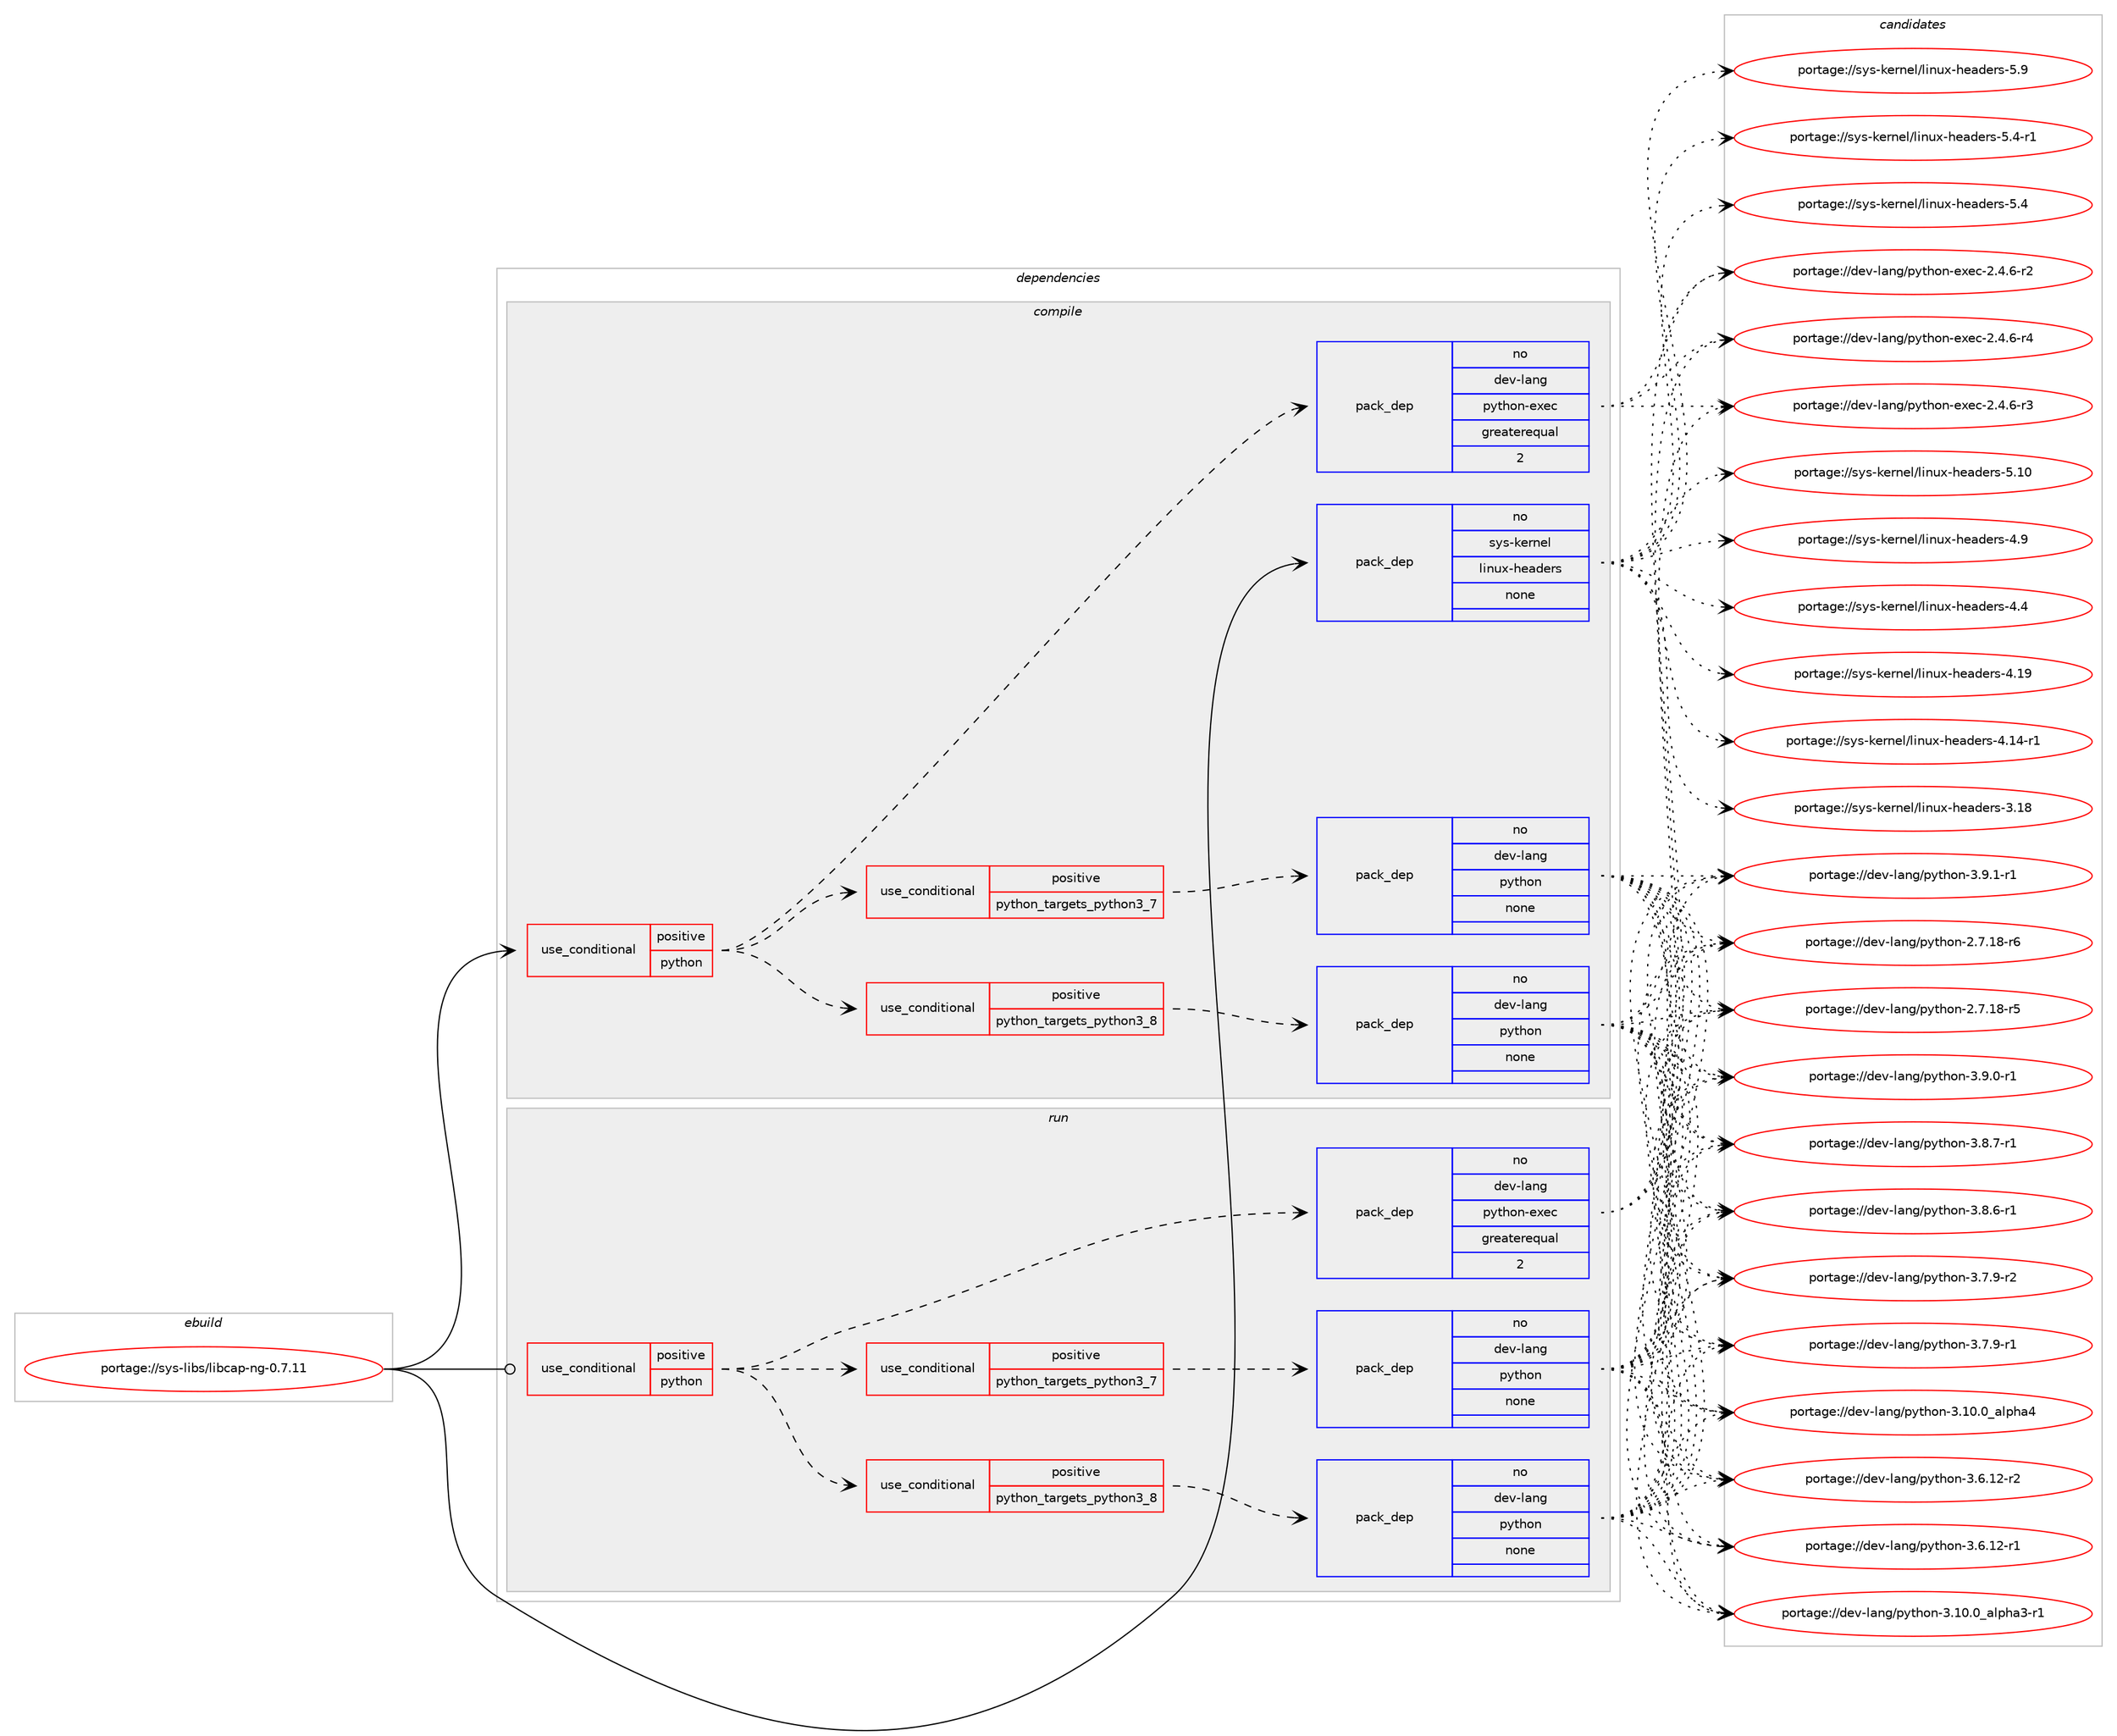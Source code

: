 digraph prolog {

# *************
# Graph options
# *************

newrank=true;
concentrate=true;
compound=true;
graph [rankdir=LR,fontname=Helvetica,fontsize=10,ranksep=1.5];#, ranksep=2.5, nodesep=0.2];
edge  [arrowhead=vee];
node  [fontname=Helvetica,fontsize=10];

# **********
# The ebuild
# **********

subgraph cluster_leftcol {
color=gray;
rank=same;
label=<<i>ebuild</i>>;
id [label="portage://sys-libs/libcap-ng-0.7.11", color=red, width=4, href="../sys-libs/libcap-ng-0.7.11.svg"];
}

# ****************
# The dependencies
# ****************

subgraph cluster_midcol {
color=gray;
label=<<i>dependencies</i>>;
subgraph cluster_compile {
fillcolor="#eeeeee";
style=filled;
label=<<i>compile</i>>;
subgraph cond1500 {
dependency6116 [label=<<TABLE BORDER="0" CELLBORDER="1" CELLSPACING="0" CELLPADDING="4"><TR><TD ROWSPAN="3" CELLPADDING="10">use_conditional</TD></TR><TR><TD>positive</TD></TR><TR><TD>python</TD></TR></TABLE>>, shape=none, color=red];
subgraph cond1501 {
dependency6117 [label=<<TABLE BORDER="0" CELLBORDER="1" CELLSPACING="0" CELLPADDING="4"><TR><TD ROWSPAN="3" CELLPADDING="10">use_conditional</TD></TR><TR><TD>positive</TD></TR><TR><TD>python_targets_python3_7</TD></TR></TABLE>>, shape=none, color=red];
subgraph pack4529 {
dependency6118 [label=<<TABLE BORDER="0" CELLBORDER="1" CELLSPACING="0" CELLPADDING="4" WIDTH="220"><TR><TD ROWSPAN="6" CELLPADDING="30">pack_dep</TD></TR><TR><TD WIDTH="110">no</TD></TR><TR><TD>dev-lang</TD></TR><TR><TD>python</TD></TR><TR><TD>none</TD></TR><TR><TD></TD></TR></TABLE>>, shape=none, color=blue];
}
dependency6117:e -> dependency6118:w [weight=20,style="dashed",arrowhead="vee"];
}
dependency6116:e -> dependency6117:w [weight=20,style="dashed",arrowhead="vee"];
subgraph cond1502 {
dependency6119 [label=<<TABLE BORDER="0" CELLBORDER="1" CELLSPACING="0" CELLPADDING="4"><TR><TD ROWSPAN="3" CELLPADDING="10">use_conditional</TD></TR><TR><TD>positive</TD></TR><TR><TD>python_targets_python3_8</TD></TR></TABLE>>, shape=none, color=red];
subgraph pack4530 {
dependency6120 [label=<<TABLE BORDER="0" CELLBORDER="1" CELLSPACING="0" CELLPADDING="4" WIDTH="220"><TR><TD ROWSPAN="6" CELLPADDING="30">pack_dep</TD></TR><TR><TD WIDTH="110">no</TD></TR><TR><TD>dev-lang</TD></TR><TR><TD>python</TD></TR><TR><TD>none</TD></TR><TR><TD></TD></TR></TABLE>>, shape=none, color=blue];
}
dependency6119:e -> dependency6120:w [weight=20,style="dashed",arrowhead="vee"];
}
dependency6116:e -> dependency6119:w [weight=20,style="dashed",arrowhead="vee"];
subgraph pack4531 {
dependency6121 [label=<<TABLE BORDER="0" CELLBORDER="1" CELLSPACING="0" CELLPADDING="4" WIDTH="220"><TR><TD ROWSPAN="6" CELLPADDING="30">pack_dep</TD></TR><TR><TD WIDTH="110">no</TD></TR><TR><TD>dev-lang</TD></TR><TR><TD>python-exec</TD></TR><TR><TD>greaterequal</TD></TR><TR><TD>2</TD></TR></TABLE>>, shape=none, color=blue];
}
dependency6116:e -> dependency6121:w [weight=20,style="dashed",arrowhead="vee"];
}
id:e -> dependency6116:w [weight=20,style="solid",arrowhead="vee"];
subgraph pack4532 {
dependency6122 [label=<<TABLE BORDER="0" CELLBORDER="1" CELLSPACING="0" CELLPADDING="4" WIDTH="220"><TR><TD ROWSPAN="6" CELLPADDING="30">pack_dep</TD></TR><TR><TD WIDTH="110">no</TD></TR><TR><TD>sys-kernel</TD></TR><TR><TD>linux-headers</TD></TR><TR><TD>none</TD></TR><TR><TD></TD></TR></TABLE>>, shape=none, color=blue];
}
id:e -> dependency6122:w [weight=20,style="solid",arrowhead="vee"];
}
subgraph cluster_compileandrun {
fillcolor="#eeeeee";
style=filled;
label=<<i>compile and run</i>>;
}
subgraph cluster_run {
fillcolor="#eeeeee";
style=filled;
label=<<i>run</i>>;
subgraph cond1503 {
dependency6123 [label=<<TABLE BORDER="0" CELLBORDER="1" CELLSPACING="0" CELLPADDING="4"><TR><TD ROWSPAN="3" CELLPADDING="10">use_conditional</TD></TR><TR><TD>positive</TD></TR><TR><TD>python</TD></TR></TABLE>>, shape=none, color=red];
subgraph cond1504 {
dependency6124 [label=<<TABLE BORDER="0" CELLBORDER="1" CELLSPACING="0" CELLPADDING="4"><TR><TD ROWSPAN="3" CELLPADDING="10">use_conditional</TD></TR><TR><TD>positive</TD></TR><TR><TD>python_targets_python3_7</TD></TR></TABLE>>, shape=none, color=red];
subgraph pack4533 {
dependency6125 [label=<<TABLE BORDER="0" CELLBORDER="1" CELLSPACING="0" CELLPADDING="4" WIDTH="220"><TR><TD ROWSPAN="6" CELLPADDING="30">pack_dep</TD></TR><TR><TD WIDTH="110">no</TD></TR><TR><TD>dev-lang</TD></TR><TR><TD>python</TD></TR><TR><TD>none</TD></TR><TR><TD></TD></TR></TABLE>>, shape=none, color=blue];
}
dependency6124:e -> dependency6125:w [weight=20,style="dashed",arrowhead="vee"];
}
dependency6123:e -> dependency6124:w [weight=20,style="dashed",arrowhead="vee"];
subgraph cond1505 {
dependency6126 [label=<<TABLE BORDER="0" CELLBORDER="1" CELLSPACING="0" CELLPADDING="4"><TR><TD ROWSPAN="3" CELLPADDING="10">use_conditional</TD></TR><TR><TD>positive</TD></TR><TR><TD>python_targets_python3_8</TD></TR></TABLE>>, shape=none, color=red];
subgraph pack4534 {
dependency6127 [label=<<TABLE BORDER="0" CELLBORDER="1" CELLSPACING="0" CELLPADDING="4" WIDTH="220"><TR><TD ROWSPAN="6" CELLPADDING="30">pack_dep</TD></TR><TR><TD WIDTH="110">no</TD></TR><TR><TD>dev-lang</TD></TR><TR><TD>python</TD></TR><TR><TD>none</TD></TR><TR><TD></TD></TR></TABLE>>, shape=none, color=blue];
}
dependency6126:e -> dependency6127:w [weight=20,style="dashed",arrowhead="vee"];
}
dependency6123:e -> dependency6126:w [weight=20,style="dashed",arrowhead="vee"];
subgraph pack4535 {
dependency6128 [label=<<TABLE BORDER="0" CELLBORDER="1" CELLSPACING="0" CELLPADDING="4" WIDTH="220"><TR><TD ROWSPAN="6" CELLPADDING="30">pack_dep</TD></TR><TR><TD WIDTH="110">no</TD></TR><TR><TD>dev-lang</TD></TR><TR><TD>python-exec</TD></TR><TR><TD>greaterequal</TD></TR><TR><TD>2</TD></TR></TABLE>>, shape=none, color=blue];
}
dependency6123:e -> dependency6128:w [weight=20,style="dashed",arrowhead="vee"];
}
id:e -> dependency6123:w [weight=20,style="solid",arrowhead="odot"];
}
}

# **************
# The candidates
# **************

subgraph cluster_choices {
rank=same;
color=gray;
label=<<i>candidates</i>>;

subgraph choice4529 {
color=black;
nodesep=1;
choice1001011184510897110103471121211161041111104551465746494511449 [label="portage://dev-lang/python-3.9.1-r1", color=red, width=4,href="../dev-lang/python-3.9.1-r1.svg"];
choice1001011184510897110103471121211161041111104551465746484511449 [label="portage://dev-lang/python-3.9.0-r1", color=red, width=4,href="../dev-lang/python-3.9.0-r1.svg"];
choice1001011184510897110103471121211161041111104551465646554511449 [label="portage://dev-lang/python-3.8.7-r1", color=red, width=4,href="../dev-lang/python-3.8.7-r1.svg"];
choice1001011184510897110103471121211161041111104551465646544511449 [label="portage://dev-lang/python-3.8.6-r1", color=red, width=4,href="../dev-lang/python-3.8.6-r1.svg"];
choice1001011184510897110103471121211161041111104551465546574511450 [label="portage://dev-lang/python-3.7.9-r2", color=red, width=4,href="../dev-lang/python-3.7.9-r2.svg"];
choice1001011184510897110103471121211161041111104551465546574511449 [label="portage://dev-lang/python-3.7.9-r1", color=red, width=4,href="../dev-lang/python-3.7.9-r1.svg"];
choice100101118451089711010347112121116104111110455146544649504511450 [label="portage://dev-lang/python-3.6.12-r2", color=red, width=4,href="../dev-lang/python-3.6.12-r2.svg"];
choice100101118451089711010347112121116104111110455146544649504511449 [label="portage://dev-lang/python-3.6.12-r1", color=red, width=4,href="../dev-lang/python-3.6.12-r1.svg"];
choice1001011184510897110103471121211161041111104551464948464895971081121049752 [label="portage://dev-lang/python-3.10.0_alpha4", color=red, width=4,href="../dev-lang/python-3.10.0_alpha4.svg"];
choice10010111845108971101034711212111610411111045514649484648959710811210497514511449 [label="portage://dev-lang/python-3.10.0_alpha3-r1", color=red, width=4,href="../dev-lang/python-3.10.0_alpha3-r1.svg"];
choice100101118451089711010347112121116104111110455046554649564511454 [label="portage://dev-lang/python-2.7.18-r6", color=red, width=4,href="../dev-lang/python-2.7.18-r6.svg"];
choice100101118451089711010347112121116104111110455046554649564511453 [label="portage://dev-lang/python-2.7.18-r5", color=red, width=4,href="../dev-lang/python-2.7.18-r5.svg"];
dependency6118:e -> choice1001011184510897110103471121211161041111104551465746494511449:w [style=dotted,weight="100"];
dependency6118:e -> choice1001011184510897110103471121211161041111104551465746484511449:w [style=dotted,weight="100"];
dependency6118:e -> choice1001011184510897110103471121211161041111104551465646554511449:w [style=dotted,weight="100"];
dependency6118:e -> choice1001011184510897110103471121211161041111104551465646544511449:w [style=dotted,weight="100"];
dependency6118:e -> choice1001011184510897110103471121211161041111104551465546574511450:w [style=dotted,weight="100"];
dependency6118:e -> choice1001011184510897110103471121211161041111104551465546574511449:w [style=dotted,weight="100"];
dependency6118:e -> choice100101118451089711010347112121116104111110455146544649504511450:w [style=dotted,weight="100"];
dependency6118:e -> choice100101118451089711010347112121116104111110455146544649504511449:w [style=dotted,weight="100"];
dependency6118:e -> choice1001011184510897110103471121211161041111104551464948464895971081121049752:w [style=dotted,weight="100"];
dependency6118:e -> choice10010111845108971101034711212111610411111045514649484648959710811210497514511449:w [style=dotted,weight="100"];
dependency6118:e -> choice100101118451089711010347112121116104111110455046554649564511454:w [style=dotted,weight="100"];
dependency6118:e -> choice100101118451089711010347112121116104111110455046554649564511453:w [style=dotted,weight="100"];
}
subgraph choice4530 {
color=black;
nodesep=1;
choice1001011184510897110103471121211161041111104551465746494511449 [label="portage://dev-lang/python-3.9.1-r1", color=red, width=4,href="../dev-lang/python-3.9.1-r1.svg"];
choice1001011184510897110103471121211161041111104551465746484511449 [label="portage://dev-lang/python-3.9.0-r1", color=red, width=4,href="../dev-lang/python-3.9.0-r1.svg"];
choice1001011184510897110103471121211161041111104551465646554511449 [label="portage://dev-lang/python-3.8.7-r1", color=red, width=4,href="../dev-lang/python-3.8.7-r1.svg"];
choice1001011184510897110103471121211161041111104551465646544511449 [label="portage://dev-lang/python-3.8.6-r1", color=red, width=4,href="../dev-lang/python-3.8.6-r1.svg"];
choice1001011184510897110103471121211161041111104551465546574511450 [label="portage://dev-lang/python-3.7.9-r2", color=red, width=4,href="../dev-lang/python-3.7.9-r2.svg"];
choice1001011184510897110103471121211161041111104551465546574511449 [label="portage://dev-lang/python-3.7.9-r1", color=red, width=4,href="../dev-lang/python-3.7.9-r1.svg"];
choice100101118451089711010347112121116104111110455146544649504511450 [label="portage://dev-lang/python-3.6.12-r2", color=red, width=4,href="../dev-lang/python-3.6.12-r2.svg"];
choice100101118451089711010347112121116104111110455146544649504511449 [label="portage://dev-lang/python-3.6.12-r1", color=red, width=4,href="../dev-lang/python-3.6.12-r1.svg"];
choice1001011184510897110103471121211161041111104551464948464895971081121049752 [label="portage://dev-lang/python-3.10.0_alpha4", color=red, width=4,href="../dev-lang/python-3.10.0_alpha4.svg"];
choice10010111845108971101034711212111610411111045514649484648959710811210497514511449 [label="portage://dev-lang/python-3.10.0_alpha3-r1", color=red, width=4,href="../dev-lang/python-3.10.0_alpha3-r1.svg"];
choice100101118451089711010347112121116104111110455046554649564511454 [label="portage://dev-lang/python-2.7.18-r6", color=red, width=4,href="../dev-lang/python-2.7.18-r6.svg"];
choice100101118451089711010347112121116104111110455046554649564511453 [label="portage://dev-lang/python-2.7.18-r5", color=red, width=4,href="../dev-lang/python-2.7.18-r5.svg"];
dependency6120:e -> choice1001011184510897110103471121211161041111104551465746494511449:w [style=dotted,weight="100"];
dependency6120:e -> choice1001011184510897110103471121211161041111104551465746484511449:w [style=dotted,weight="100"];
dependency6120:e -> choice1001011184510897110103471121211161041111104551465646554511449:w [style=dotted,weight="100"];
dependency6120:e -> choice1001011184510897110103471121211161041111104551465646544511449:w [style=dotted,weight="100"];
dependency6120:e -> choice1001011184510897110103471121211161041111104551465546574511450:w [style=dotted,weight="100"];
dependency6120:e -> choice1001011184510897110103471121211161041111104551465546574511449:w [style=dotted,weight="100"];
dependency6120:e -> choice100101118451089711010347112121116104111110455146544649504511450:w [style=dotted,weight="100"];
dependency6120:e -> choice100101118451089711010347112121116104111110455146544649504511449:w [style=dotted,weight="100"];
dependency6120:e -> choice1001011184510897110103471121211161041111104551464948464895971081121049752:w [style=dotted,weight="100"];
dependency6120:e -> choice10010111845108971101034711212111610411111045514649484648959710811210497514511449:w [style=dotted,weight="100"];
dependency6120:e -> choice100101118451089711010347112121116104111110455046554649564511454:w [style=dotted,weight="100"];
dependency6120:e -> choice100101118451089711010347112121116104111110455046554649564511453:w [style=dotted,weight="100"];
}
subgraph choice4531 {
color=black;
nodesep=1;
choice10010111845108971101034711212111610411111045101120101994550465246544511452 [label="portage://dev-lang/python-exec-2.4.6-r4", color=red, width=4,href="../dev-lang/python-exec-2.4.6-r4.svg"];
choice10010111845108971101034711212111610411111045101120101994550465246544511451 [label="portage://dev-lang/python-exec-2.4.6-r3", color=red, width=4,href="../dev-lang/python-exec-2.4.6-r3.svg"];
choice10010111845108971101034711212111610411111045101120101994550465246544511450 [label="portage://dev-lang/python-exec-2.4.6-r2", color=red, width=4,href="../dev-lang/python-exec-2.4.6-r2.svg"];
dependency6121:e -> choice10010111845108971101034711212111610411111045101120101994550465246544511452:w [style=dotted,weight="100"];
dependency6121:e -> choice10010111845108971101034711212111610411111045101120101994550465246544511451:w [style=dotted,weight="100"];
dependency6121:e -> choice10010111845108971101034711212111610411111045101120101994550465246544511450:w [style=dotted,weight="100"];
}
subgraph choice4532 {
color=black;
nodesep=1;
choice1151211154510710111411010110847108105110117120451041019710010111411545534657 [label="portage://sys-kernel/linux-headers-5.9", color=red, width=4,href="../sys-kernel/linux-headers-5.9.svg"];
choice11512111545107101114110101108471081051101171204510410197100101114115455346524511449 [label="portage://sys-kernel/linux-headers-5.4-r1", color=red, width=4,href="../sys-kernel/linux-headers-5.4-r1.svg"];
choice1151211154510710111411010110847108105110117120451041019710010111411545534652 [label="portage://sys-kernel/linux-headers-5.4", color=red, width=4,href="../sys-kernel/linux-headers-5.4.svg"];
choice115121115451071011141101011084710810511011712045104101971001011141154553464948 [label="portage://sys-kernel/linux-headers-5.10", color=red, width=4,href="../sys-kernel/linux-headers-5.10.svg"];
choice1151211154510710111411010110847108105110117120451041019710010111411545524657 [label="portage://sys-kernel/linux-headers-4.9", color=red, width=4,href="../sys-kernel/linux-headers-4.9.svg"];
choice1151211154510710111411010110847108105110117120451041019710010111411545524652 [label="portage://sys-kernel/linux-headers-4.4", color=red, width=4,href="../sys-kernel/linux-headers-4.4.svg"];
choice115121115451071011141101011084710810511011712045104101971001011141154552464957 [label="portage://sys-kernel/linux-headers-4.19", color=red, width=4,href="../sys-kernel/linux-headers-4.19.svg"];
choice1151211154510710111411010110847108105110117120451041019710010111411545524649524511449 [label="portage://sys-kernel/linux-headers-4.14-r1", color=red, width=4,href="../sys-kernel/linux-headers-4.14-r1.svg"];
choice115121115451071011141101011084710810511011712045104101971001011141154551464956 [label="portage://sys-kernel/linux-headers-3.18", color=red, width=4,href="../sys-kernel/linux-headers-3.18.svg"];
dependency6122:e -> choice1151211154510710111411010110847108105110117120451041019710010111411545534657:w [style=dotted,weight="100"];
dependency6122:e -> choice11512111545107101114110101108471081051101171204510410197100101114115455346524511449:w [style=dotted,weight="100"];
dependency6122:e -> choice1151211154510710111411010110847108105110117120451041019710010111411545534652:w [style=dotted,weight="100"];
dependency6122:e -> choice115121115451071011141101011084710810511011712045104101971001011141154553464948:w [style=dotted,weight="100"];
dependency6122:e -> choice1151211154510710111411010110847108105110117120451041019710010111411545524657:w [style=dotted,weight="100"];
dependency6122:e -> choice1151211154510710111411010110847108105110117120451041019710010111411545524652:w [style=dotted,weight="100"];
dependency6122:e -> choice115121115451071011141101011084710810511011712045104101971001011141154552464957:w [style=dotted,weight="100"];
dependency6122:e -> choice1151211154510710111411010110847108105110117120451041019710010111411545524649524511449:w [style=dotted,weight="100"];
dependency6122:e -> choice115121115451071011141101011084710810511011712045104101971001011141154551464956:w [style=dotted,weight="100"];
}
subgraph choice4533 {
color=black;
nodesep=1;
choice1001011184510897110103471121211161041111104551465746494511449 [label="portage://dev-lang/python-3.9.1-r1", color=red, width=4,href="../dev-lang/python-3.9.1-r1.svg"];
choice1001011184510897110103471121211161041111104551465746484511449 [label="portage://dev-lang/python-3.9.0-r1", color=red, width=4,href="../dev-lang/python-3.9.0-r1.svg"];
choice1001011184510897110103471121211161041111104551465646554511449 [label="portage://dev-lang/python-3.8.7-r1", color=red, width=4,href="../dev-lang/python-3.8.7-r1.svg"];
choice1001011184510897110103471121211161041111104551465646544511449 [label="portage://dev-lang/python-3.8.6-r1", color=red, width=4,href="../dev-lang/python-3.8.6-r1.svg"];
choice1001011184510897110103471121211161041111104551465546574511450 [label="portage://dev-lang/python-3.7.9-r2", color=red, width=4,href="../dev-lang/python-3.7.9-r2.svg"];
choice1001011184510897110103471121211161041111104551465546574511449 [label="portage://dev-lang/python-3.7.9-r1", color=red, width=4,href="../dev-lang/python-3.7.9-r1.svg"];
choice100101118451089711010347112121116104111110455146544649504511450 [label="portage://dev-lang/python-3.6.12-r2", color=red, width=4,href="../dev-lang/python-3.6.12-r2.svg"];
choice100101118451089711010347112121116104111110455146544649504511449 [label="portage://dev-lang/python-3.6.12-r1", color=red, width=4,href="../dev-lang/python-3.6.12-r1.svg"];
choice1001011184510897110103471121211161041111104551464948464895971081121049752 [label="portage://dev-lang/python-3.10.0_alpha4", color=red, width=4,href="../dev-lang/python-3.10.0_alpha4.svg"];
choice10010111845108971101034711212111610411111045514649484648959710811210497514511449 [label="portage://dev-lang/python-3.10.0_alpha3-r1", color=red, width=4,href="../dev-lang/python-3.10.0_alpha3-r1.svg"];
choice100101118451089711010347112121116104111110455046554649564511454 [label="portage://dev-lang/python-2.7.18-r6", color=red, width=4,href="../dev-lang/python-2.7.18-r6.svg"];
choice100101118451089711010347112121116104111110455046554649564511453 [label="portage://dev-lang/python-2.7.18-r5", color=red, width=4,href="../dev-lang/python-2.7.18-r5.svg"];
dependency6125:e -> choice1001011184510897110103471121211161041111104551465746494511449:w [style=dotted,weight="100"];
dependency6125:e -> choice1001011184510897110103471121211161041111104551465746484511449:w [style=dotted,weight="100"];
dependency6125:e -> choice1001011184510897110103471121211161041111104551465646554511449:w [style=dotted,weight="100"];
dependency6125:e -> choice1001011184510897110103471121211161041111104551465646544511449:w [style=dotted,weight="100"];
dependency6125:e -> choice1001011184510897110103471121211161041111104551465546574511450:w [style=dotted,weight="100"];
dependency6125:e -> choice1001011184510897110103471121211161041111104551465546574511449:w [style=dotted,weight="100"];
dependency6125:e -> choice100101118451089711010347112121116104111110455146544649504511450:w [style=dotted,weight="100"];
dependency6125:e -> choice100101118451089711010347112121116104111110455146544649504511449:w [style=dotted,weight="100"];
dependency6125:e -> choice1001011184510897110103471121211161041111104551464948464895971081121049752:w [style=dotted,weight="100"];
dependency6125:e -> choice10010111845108971101034711212111610411111045514649484648959710811210497514511449:w [style=dotted,weight="100"];
dependency6125:e -> choice100101118451089711010347112121116104111110455046554649564511454:w [style=dotted,weight="100"];
dependency6125:e -> choice100101118451089711010347112121116104111110455046554649564511453:w [style=dotted,weight="100"];
}
subgraph choice4534 {
color=black;
nodesep=1;
choice1001011184510897110103471121211161041111104551465746494511449 [label="portage://dev-lang/python-3.9.1-r1", color=red, width=4,href="../dev-lang/python-3.9.1-r1.svg"];
choice1001011184510897110103471121211161041111104551465746484511449 [label="portage://dev-lang/python-3.9.0-r1", color=red, width=4,href="../dev-lang/python-3.9.0-r1.svg"];
choice1001011184510897110103471121211161041111104551465646554511449 [label="portage://dev-lang/python-3.8.7-r1", color=red, width=4,href="../dev-lang/python-3.8.7-r1.svg"];
choice1001011184510897110103471121211161041111104551465646544511449 [label="portage://dev-lang/python-3.8.6-r1", color=red, width=4,href="../dev-lang/python-3.8.6-r1.svg"];
choice1001011184510897110103471121211161041111104551465546574511450 [label="portage://dev-lang/python-3.7.9-r2", color=red, width=4,href="../dev-lang/python-3.7.9-r2.svg"];
choice1001011184510897110103471121211161041111104551465546574511449 [label="portage://dev-lang/python-3.7.9-r1", color=red, width=4,href="../dev-lang/python-3.7.9-r1.svg"];
choice100101118451089711010347112121116104111110455146544649504511450 [label="portage://dev-lang/python-3.6.12-r2", color=red, width=4,href="../dev-lang/python-3.6.12-r2.svg"];
choice100101118451089711010347112121116104111110455146544649504511449 [label="portage://dev-lang/python-3.6.12-r1", color=red, width=4,href="../dev-lang/python-3.6.12-r1.svg"];
choice1001011184510897110103471121211161041111104551464948464895971081121049752 [label="portage://dev-lang/python-3.10.0_alpha4", color=red, width=4,href="../dev-lang/python-3.10.0_alpha4.svg"];
choice10010111845108971101034711212111610411111045514649484648959710811210497514511449 [label="portage://dev-lang/python-3.10.0_alpha3-r1", color=red, width=4,href="../dev-lang/python-3.10.0_alpha3-r1.svg"];
choice100101118451089711010347112121116104111110455046554649564511454 [label="portage://dev-lang/python-2.7.18-r6", color=red, width=4,href="../dev-lang/python-2.7.18-r6.svg"];
choice100101118451089711010347112121116104111110455046554649564511453 [label="portage://dev-lang/python-2.7.18-r5", color=red, width=4,href="../dev-lang/python-2.7.18-r5.svg"];
dependency6127:e -> choice1001011184510897110103471121211161041111104551465746494511449:w [style=dotted,weight="100"];
dependency6127:e -> choice1001011184510897110103471121211161041111104551465746484511449:w [style=dotted,weight="100"];
dependency6127:e -> choice1001011184510897110103471121211161041111104551465646554511449:w [style=dotted,weight="100"];
dependency6127:e -> choice1001011184510897110103471121211161041111104551465646544511449:w [style=dotted,weight="100"];
dependency6127:e -> choice1001011184510897110103471121211161041111104551465546574511450:w [style=dotted,weight="100"];
dependency6127:e -> choice1001011184510897110103471121211161041111104551465546574511449:w [style=dotted,weight="100"];
dependency6127:e -> choice100101118451089711010347112121116104111110455146544649504511450:w [style=dotted,weight="100"];
dependency6127:e -> choice100101118451089711010347112121116104111110455146544649504511449:w [style=dotted,weight="100"];
dependency6127:e -> choice1001011184510897110103471121211161041111104551464948464895971081121049752:w [style=dotted,weight="100"];
dependency6127:e -> choice10010111845108971101034711212111610411111045514649484648959710811210497514511449:w [style=dotted,weight="100"];
dependency6127:e -> choice100101118451089711010347112121116104111110455046554649564511454:w [style=dotted,weight="100"];
dependency6127:e -> choice100101118451089711010347112121116104111110455046554649564511453:w [style=dotted,weight="100"];
}
subgraph choice4535 {
color=black;
nodesep=1;
choice10010111845108971101034711212111610411111045101120101994550465246544511452 [label="portage://dev-lang/python-exec-2.4.6-r4", color=red, width=4,href="../dev-lang/python-exec-2.4.6-r4.svg"];
choice10010111845108971101034711212111610411111045101120101994550465246544511451 [label="portage://dev-lang/python-exec-2.4.6-r3", color=red, width=4,href="../dev-lang/python-exec-2.4.6-r3.svg"];
choice10010111845108971101034711212111610411111045101120101994550465246544511450 [label="portage://dev-lang/python-exec-2.4.6-r2", color=red, width=4,href="../dev-lang/python-exec-2.4.6-r2.svg"];
dependency6128:e -> choice10010111845108971101034711212111610411111045101120101994550465246544511452:w [style=dotted,weight="100"];
dependency6128:e -> choice10010111845108971101034711212111610411111045101120101994550465246544511451:w [style=dotted,weight="100"];
dependency6128:e -> choice10010111845108971101034711212111610411111045101120101994550465246544511450:w [style=dotted,weight="100"];
}
}

}
